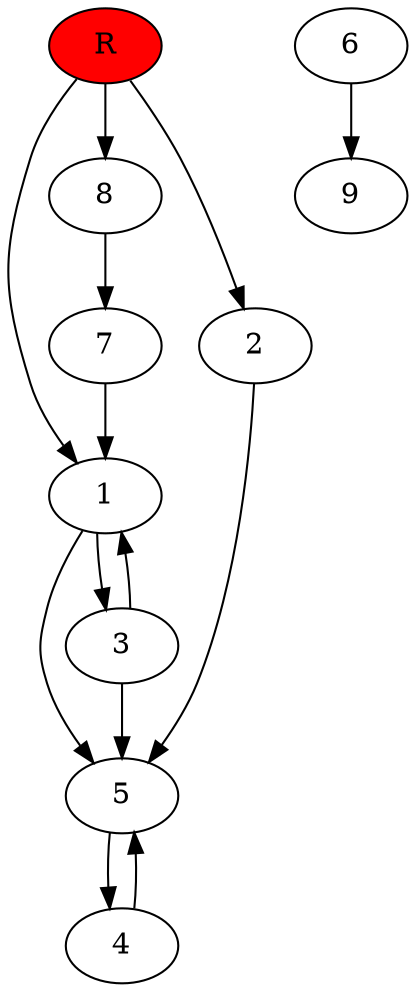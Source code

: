 digraph prb11289 {
	1
	2
	3
	4
	5
	6
	7
	8
	R [fillcolor="#ff0000" style=filled]
	1 -> 3
	1 -> 5
	2 -> 5
	3 -> 1
	3 -> 5
	4 -> 5
	5 -> 4
	6 -> 9
	7 -> 1
	8 -> 7
	R -> 1
	R -> 2
	R -> 8
}
